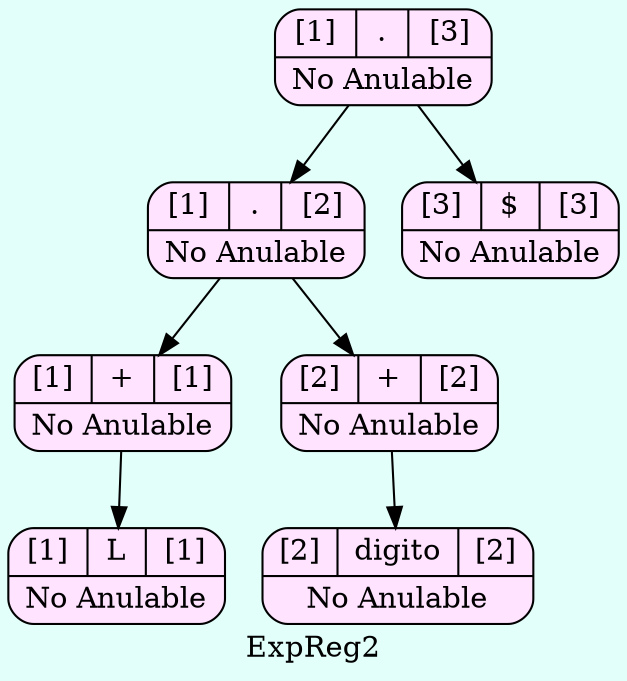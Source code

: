 digraph structs {
  bgcolor = "#E3FFFA"
   node [shape=Mrecord fillcolor="#FFE3FF" style =filled];
label ="ExpReg2"
    struct1278156727    [label="{{[1]|<here>.|[3]}|No Anulable}"];
    struct1278156727-> struct125036622
    struct125036622    [label="{{[1]|<here>.|[2]}|No Anulable}"];
    struct125036622-> struct187974843
    struct187974843    [label="{{[1]|<here>+|[1]}|No Anulable}"];
    struct187974843-> struct749950723
    struct749950723    [label="{{[1]|<here>L|[1]}|No Anulable}"];
    struct125036622-> struct408237957
    struct408237957    [label="{{[2]|<here>+|[2]}|No Anulable}"];
    struct408237957-> struct16551257
    struct16551257    [label="{{[2]|<here>digito|[2]}|No Anulable}"];
    struct1278156727-> struct692322401
    struct692322401    [label="{{[3]|<here>$|[3]}|No Anulable}"];

}